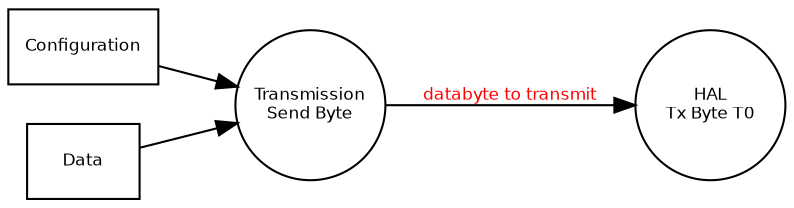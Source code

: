 digraph DFD_SendByte {
 
rankdir = LR

 node [
         fontname = "Bitstream Vera Sans"
         fontsize = 8
         shape = "record"
     ]

 edge [
         fontname = "Bitstream Vera Sans"
         fontsize = 8
         fontcolor = "Red"
     ]

// all blocks
config [label="Configuration"]
hal_txbytet0 [label="HAL\nTx Byte T0", shape="circle", fixedsize=true, width=1];
sendbyte [label="Transmission\nSend Byte", shape="circle", fixedsize=true, width=1];
data [label="Data"]

// relations
config -> sendbyte
sendbyte -> hal_txbytet0 [label="databyte to transmit"]
data -> sendbyte;

}
